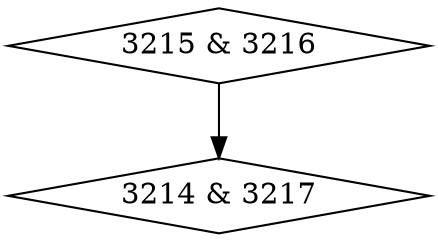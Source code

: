 digraph {
0 [label = "3214 & 3217", shape = diamond];
1 [label = "3215 & 3216", shape = diamond];
1->0;
}
